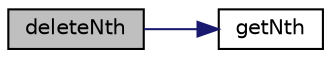 digraph "deleteNth"
{
 // LATEX_PDF_SIZE
  edge [fontname="Helvetica",fontsize="10",labelfontname="Helvetica",labelfontsize="10"];
  node [fontname="Helvetica",fontsize="10",shape=record];
  rankdir="LR";
  Node1 [label="deleteNth",height=0.2,width=0.4,color="black", fillcolor="grey75", style="filled", fontcolor="black",tooltip=" "];
  Node1 -> Node2 [color="midnightblue",fontsize="10",style="solid"];
  Node2 [label="getNth",height=0.2,width=0.4,color="black", fillcolor="white", style="filled",URL="$list_8c.html#a48d23a7f27e3a5436c27546044947ccf",tooltip=" "];
}
